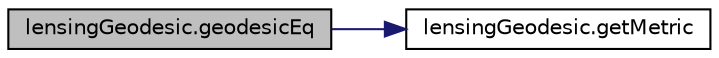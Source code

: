 digraph "lensingGeodesic.geodesicEq"
{
  edge [fontname="Helvetica",fontsize="10",labelfontname="Helvetica",labelfontsize="10"];
  node [fontname="Helvetica",fontsize="10",shape=record];
  rankdir="LR";
  Node1 [label="lensingGeodesic.geodesicEq",height=0.2,width=0.4,color="black", fillcolor="grey75", style="filled", fontcolor="black"];
  Node1 -> Node2 [color="midnightblue",fontsize="10",style="solid",fontname="Helvetica"];
  Node2 [label="lensingGeodesic.getMetric",height=0.2,width=0.4,color="black", fillcolor="white", style="filled",URL="$namespacelensing_geodesic.html#ad310e3285a6d4aad06c465e2f629dc4c"];
}
